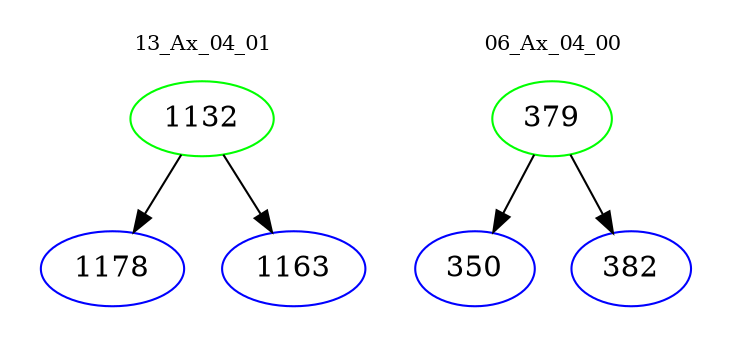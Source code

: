 digraph{
subgraph cluster_0 {
color = white
label = "13_Ax_04_01";
fontsize=10;
T0_1132 [label="1132", color="green"]
T0_1132 -> T0_1178 [color="black"]
T0_1178 [label="1178", color="blue"]
T0_1132 -> T0_1163 [color="black"]
T0_1163 [label="1163", color="blue"]
}
subgraph cluster_1 {
color = white
label = "06_Ax_04_00";
fontsize=10;
T1_379 [label="379", color="green"]
T1_379 -> T1_350 [color="black"]
T1_350 [label="350", color="blue"]
T1_379 -> T1_382 [color="black"]
T1_382 [label="382", color="blue"]
}
}
